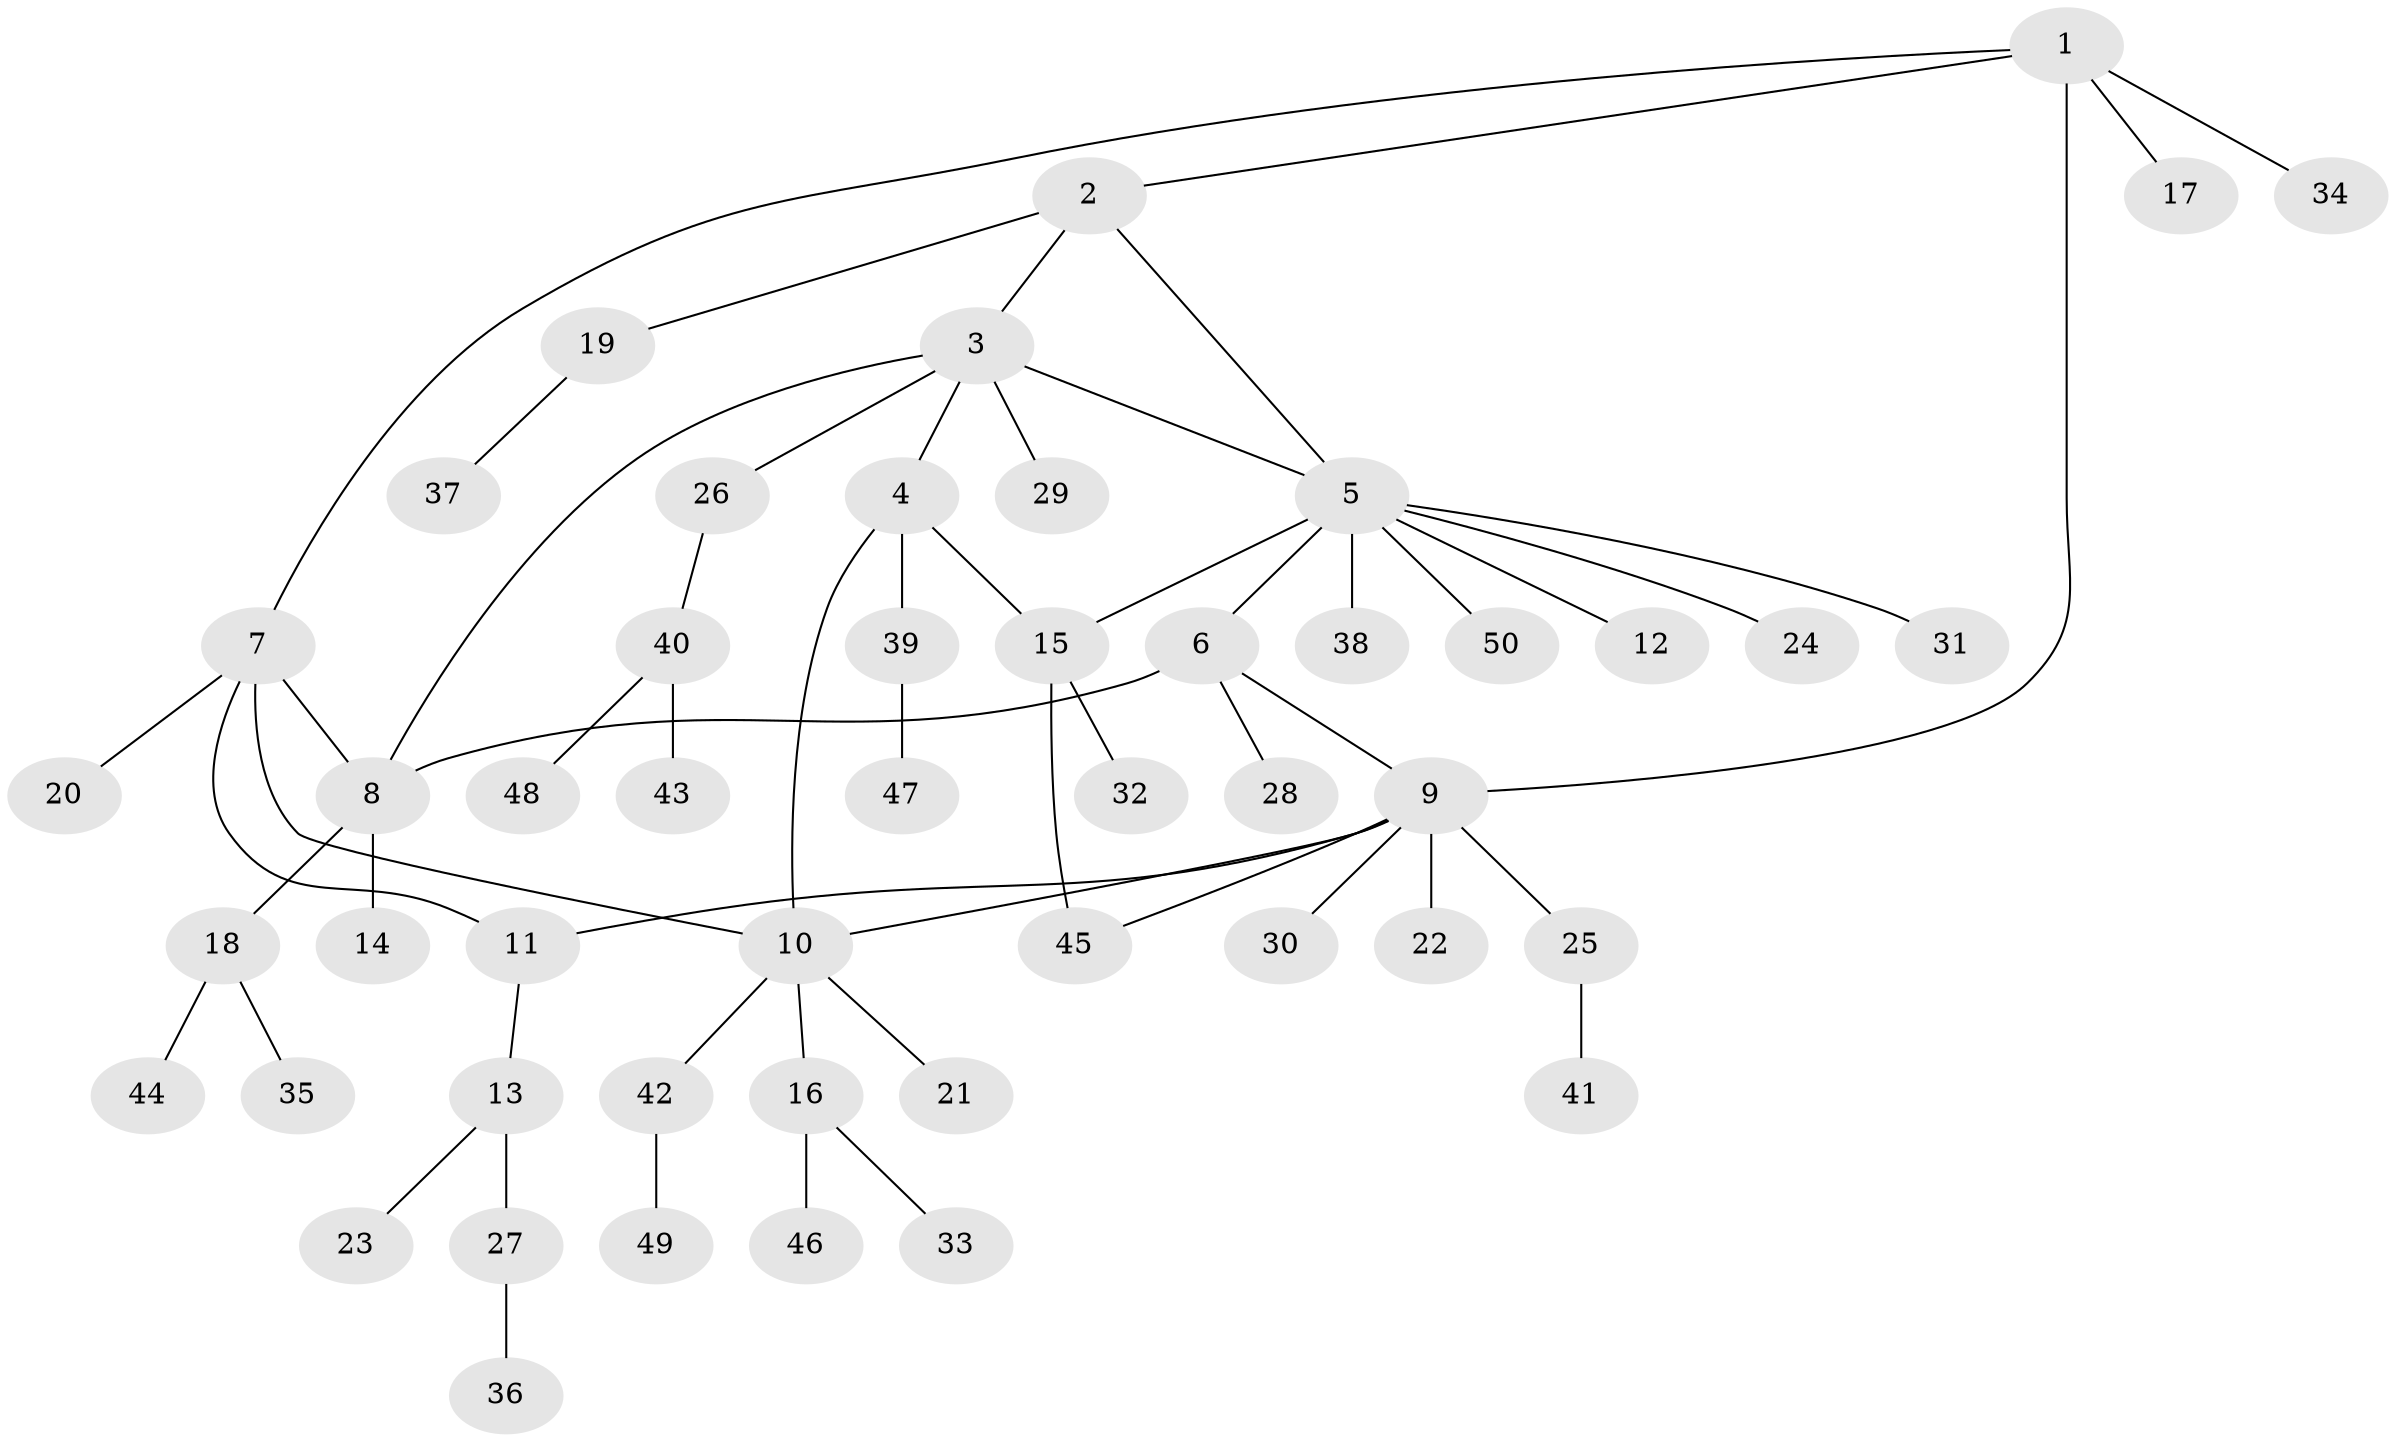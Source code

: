 // Generated by graph-tools (version 1.1) at 2025/50/03/09/25 03:50:36]
// undirected, 50 vertices, 58 edges
graph export_dot {
graph [start="1"]
  node [color=gray90,style=filled];
  1;
  2;
  3;
  4;
  5;
  6;
  7;
  8;
  9;
  10;
  11;
  12;
  13;
  14;
  15;
  16;
  17;
  18;
  19;
  20;
  21;
  22;
  23;
  24;
  25;
  26;
  27;
  28;
  29;
  30;
  31;
  32;
  33;
  34;
  35;
  36;
  37;
  38;
  39;
  40;
  41;
  42;
  43;
  44;
  45;
  46;
  47;
  48;
  49;
  50;
  1 -- 2;
  1 -- 7;
  1 -- 9;
  1 -- 17;
  1 -- 34;
  2 -- 3;
  2 -- 5;
  2 -- 19;
  3 -- 4;
  3 -- 5;
  3 -- 8;
  3 -- 26;
  3 -- 29;
  4 -- 10;
  4 -- 15;
  4 -- 39;
  5 -- 6;
  5 -- 12;
  5 -- 15;
  5 -- 24;
  5 -- 31;
  5 -- 38;
  5 -- 50;
  6 -- 8;
  6 -- 9;
  6 -- 28;
  7 -- 8;
  7 -- 10;
  7 -- 11;
  7 -- 20;
  8 -- 14;
  8 -- 18;
  9 -- 10;
  9 -- 11;
  9 -- 22;
  9 -- 25;
  9 -- 30;
  9 -- 45;
  10 -- 16;
  10 -- 21;
  10 -- 42;
  11 -- 13;
  13 -- 23;
  13 -- 27;
  15 -- 32;
  15 -- 45;
  16 -- 33;
  16 -- 46;
  18 -- 35;
  18 -- 44;
  19 -- 37;
  25 -- 41;
  26 -- 40;
  27 -- 36;
  39 -- 47;
  40 -- 43;
  40 -- 48;
  42 -- 49;
}
